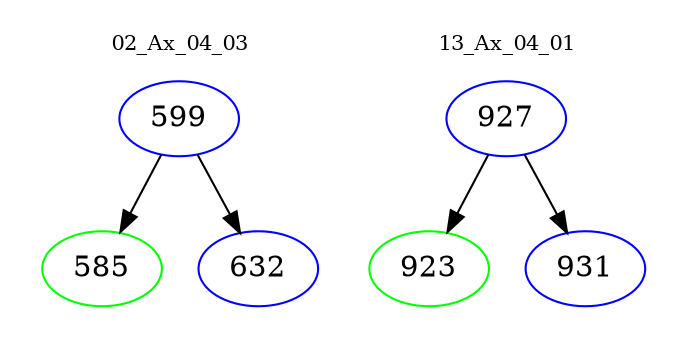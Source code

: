 digraph{
subgraph cluster_0 {
color = white
label = "02_Ax_04_03";
fontsize=10;
T0_599 [label="599", color="blue"]
T0_599 -> T0_585 [color="black"]
T0_585 [label="585", color="green"]
T0_599 -> T0_632 [color="black"]
T0_632 [label="632", color="blue"]
}
subgraph cluster_1 {
color = white
label = "13_Ax_04_01";
fontsize=10;
T1_927 [label="927", color="blue"]
T1_927 -> T1_923 [color="black"]
T1_923 [label="923", color="green"]
T1_927 -> T1_931 [color="black"]
T1_931 [label="931", color="blue"]
}
}
